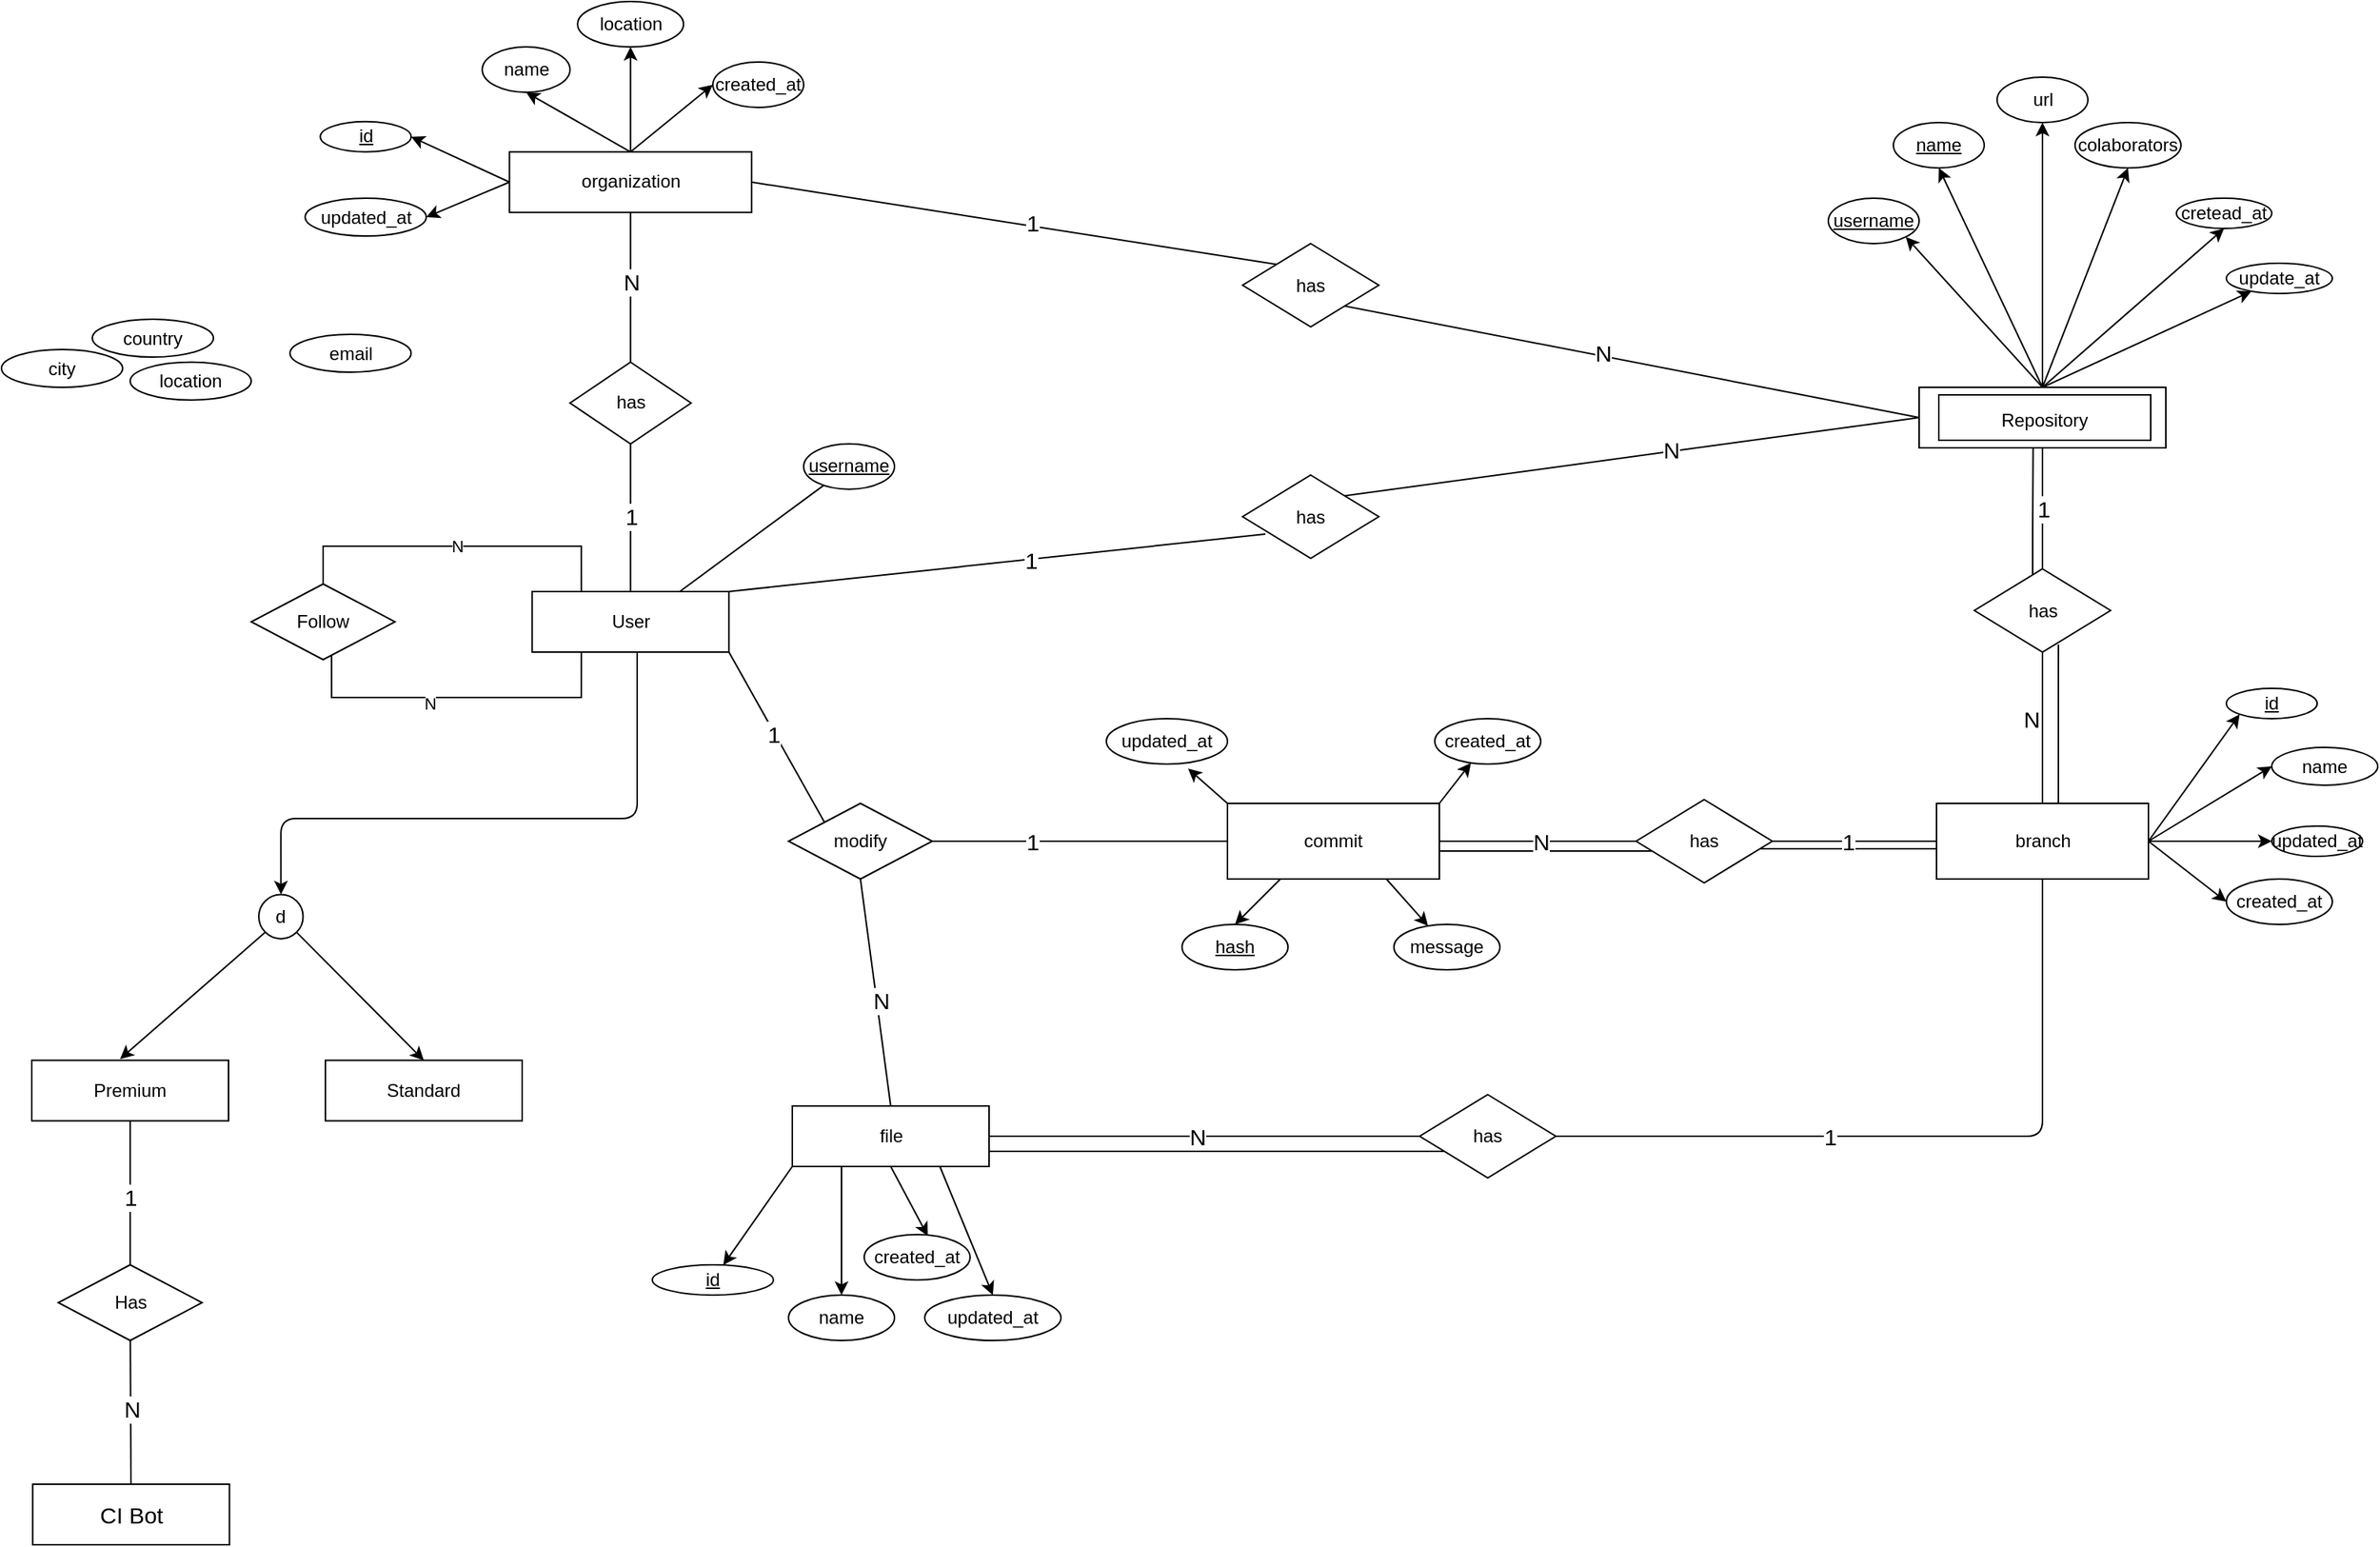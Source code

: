 <mxfile version="14.7.7" type="github">
  <diagram id="TYsEaEMNFWNOag3v1iif" name="Page-1">
    <mxGraphModel dx="2500" dy="954" grid="1" gridSize="10" guides="1" tooltips="1" connect="1" arrows="1" fold="1" page="1" pageScale="1" pageWidth="827" pageHeight="1169" math="0" shadow="0">
      <root>
        <mxCell id="0" />
        <mxCell id="1" parent="0" />
        <mxCell id="EZ2-l9n4eVcmhHuR-73A-8" style="edgeStyle=orthogonalEdgeStyle;rounded=1;orthogonalLoop=1;jettySize=auto;html=1;entryX=0.5;entryY=0;entryDx=0;entryDy=0;" parent="1" source="ldGf9XZsLyRZcBgSeUy8-1" target="EZ2-l9n4eVcmhHuR-73A-7" edge="1">
          <mxGeometry relative="1" as="geometry">
            <Array as="points">
              <mxPoint x="160" y="550" />
              <mxPoint x="-75" y="550" />
            </Array>
          </mxGeometry>
        </mxCell>
        <mxCell id="Y0P9biqU0XknDKCg1FIJ-3" style="edgeStyle=orthogonalEdgeStyle;rounded=0;orthogonalLoop=1;jettySize=auto;html=1;entryX=0.5;entryY=0;entryDx=0;entryDy=0;endArrow=none;endFill=0;exitX=0.25;exitY=0;exitDx=0;exitDy=0;" edge="1" parent="1" source="ldGf9XZsLyRZcBgSeUy8-1" target="Y0P9biqU0XknDKCg1FIJ-2">
          <mxGeometry relative="1" as="geometry">
            <mxPoint x="115.62" y="400" as="sourcePoint" />
            <mxPoint x="-31.26" y="400" as="targetPoint" />
            <Array as="points">
              <mxPoint x="123" y="370" />
              <mxPoint x="-47" y="370" />
            </Array>
          </mxGeometry>
        </mxCell>
        <mxCell id="Y0P9biqU0XknDKCg1FIJ-5" value="N" style="edgeLabel;html=1;align=center;verticalAlign=middle;resizable=0;points=[];" vertex="1" connectable="0" parent="Y0P9biqU0XknDKCg1FIJ-3">
          <mxGeometry x="-0.267" relative="1" as="geometry">
            <mxPoint x="-30" as="offset" />
          </mxGeometry>
        </mxCell>
        <mxCell id="ldGf9XZsLyRZcBgSeUy8-1" value="User" style="whiteSpace=wrap;html=1;align=center;" parent="1" vertex="1">
          <mxGeometry x="90.62" y="400" width="130" height="40" as="geometry" />
        </mxCell>
        <mxCell id="EZ2-l9n4eVcmhHuR-73A-34" style="rounded=1;orthogonalLoop=1;jettySize=auto;html=1;entryX=1;entryY=0;entryDx=0;entryDy=0;fontSize=15;startArrow=none;startFill=0;endArrow=none;endFill=0;exitX=0.167;exitY=0.709;exitDx=0;exitDy=0;exitPerimeter=0;" parent="1" source="ldGf9XZsLyRZcBgSeUy8-25" target="ldGf9XZsLyRZcBgSeUy8-1" edge="1">
          <mxGeometry relative="1" as="geometry" />
        </mxCell>
        <mxCell id="EZ2-l9n4eVcmhHuR-73A-48" value="1" style="edgeLabel;html=1;align=center;verticalAlign=middle;resizable=0;points=[];fontSize=15;" parent="EZ2-l9n4eVcmhHuR-73A-34" vertex="1" connectable="0">
          <mxGeometry x="-0.126" relative="1" as="geometry">
            <mxPoint as="offset" />
          </mxGeometry>
        </mxCell>
        <mxCell id="EZ2-l9n4eVcmhHuR-73A-46" style="edgeStyle=none;rounded=1;orthogonalLoop=1;jettySize=auto;html=1;exitX=1;exitY=0;exitDx=0;exitDy=0;entryX=0;entryY=0.5;entryDx=0;entryDy=0;fontSize=15;startArrow=none;startFill=0;endArrow=none;endFill=0;" parent="1" source="ldGf9XZsLyRZcBgSeUy8-25" target="ldGf9XZsLyRZcBgSeUy8-41" edge="1">
          <mxGeometry relative="1" as="geometry" />
        </mxCell>
        <mxCell id="EZ2-l9n4eVcmhHuR-73A-47" value="N" style="edgeLabel;html=1;align=center;verticalAlign=middle;resizable=0;points=[];fontSize=15;" parent="EZ2-l9n4eVcmhHuR-73A-46" vertex="1" connectable="0">
          <mxGeometry x="0.2" y="1" relative="1" as="geometry">
            <mxPoint x="-13" y="1" as="offset" />
          </mxGeometry>
        </mxCell>
        <mxCell id="ldGf9XZsLyRZcBgSeUy8-25" value="has" style="shape=rhombus;perimeter=rhombusPerimeter;whiteSpace=wrap;html=1;align=center;" parent="1" vertex="1">
          <mxGeometry x="560" y="323" width="90" height="55" as="geometry" />
        </mxCell>
        <mxCell id="EZ2-l9n4eVcmhHuR-73A-33" style="rounded=1;orthogonalLoop=1;jettySize=auto;html=1;entryX=1;entryY=1;entryDx=0;entryDy=0;fontSize=15;startArrow=none;startFill=0;endArrow=none;endFill=0;exitX=0;exitY=0;exitDx=0;exitDy=0;" parent="1" source="ldGf9XZsLyRZcBgSeUy8-39" target="ldGf9XZsLyRZcBgSeUy8-1" edge="1">
          <mxGeometry relative="1" as="geometry" />
        </mxCell>
        <mxCell id="EZ2-l9n4eVcmhHuR-73A-57" value="1" style="edgeLabel;html=1;align=center;verticalAlign=middle;resizable=0;points=[];fontSize=15;" parent="EZ2-l9n4eVcmhHuR-73A-33" vertex="1" connectable="0">
          <mxGeometry x="-0.208" relative="1" as="geometry">
            <mxPoint x="-9" y="-14" as="offset" />
          </mxGeometry>
        </mxCell>
        <mxCell id="Y0P9biqU0XknDKCg1FIJ-7" style="edgeStyle=orthogonalEdgeStyle;rounded=0;orthogonalLoop=1;jettySize=auto;html=1;entryX=0;entryY=0.5;entryDx=0;entryDy=0;endArrow=none;endFill=0;" edge="1" parent="1" source="ldGf9XZsLyRZcBgSeUy8-39" target="ldGf9XZsLyRZcBgSeUy8-68">
          <mxGeometry relative="1" as="geometry" />
        </mxCell>
        <mxCell id="Y0P9biqU0XknDKCg1FIJ-8" value="1" style="edgeLabel;html=1;align=center;verticalAlign=middle;resizable=0;points=[];fontSize=15;" vertex="1" connectable="0" parent="Y0P9biqU0XknDKCg1FIJ-7">
          <mxGeometry x="-0.423" y="-3" relative="1" as="geometry">
            <mxPoint x="9" y="-3" as="offset" />
          </mxGeometry>
        </mxCell>
        <mxCell id="ldGf9XZsLyRZcBgSeUy8-39" value="modify" style="shape=rhombus;perimeter=rhombusPerimeter;whiteSpace=wrap;html=1;align=center;" parent="1" vertex="1">
          <mxGeometry x="260" y="540" width="95" height="50" as="geometry" />
        </mxCell>
        <mxCell id="ldGf9XZsLyRZcBgSeUy8-51" style="edgeStyle=none;rounded=0;orthogonalLoop=1;jettySize=auto;html=1;exitX=0.5;exitY=0;exitDx=0;exitDy=0;entryX=0.5;entryY=1;entryDx=0;entryDy=0;" parent="1" source="ldGf9XZsLyRZcBgSeUy8-41" target="ldGf9XZsLyRZcBgSeUy8-47" edge="1">
          <mxGeometry relative="1" as="geometry" />
        </mxCell>
        <mxCell id="ldGf9XZsLyRZcBgSeUy8-52" style="edgeStyle=none;rounded=0;orthogonalLoop=1;jettySize=auto;html=1;entryX=0.5;entryY=1;entryDx=0;entryDy=0;exitX=0.5;exitY=0;exitDx=0;exitDy=0;" parent="1" source="ldGf9XZsLyRZcBgSeUy8-41" target="ldGf9XZsLyRZcBgSeUy8-46" edge="1">
          <mxGeometry relative="1" as="geometry">
            <mxPoint x="1070" y="196" as="targetPoint" />
          </mxGeometry>
        </mxCell>
        <mxCell id="ldGf9XZsLyRZcBgSeUy8-53" style="edgeStyle=none;rounded=0;orthogonalLoop=1;jettySize=auto;html=1;entryX=0.5;entryY=1;entryDx=0;entryDy=0;exitX=0.5;exitY=0;exitDx=0;exitDy=0;" parent="1" source="ldGf9XZsLyRZcBgSeUy8-41" target="ldGf9XZsLyRZcBgSeUy8-45" edge="1">
          <mxGeometry relative="1" as="geometry">
            <mxPoint x="1100" y="230" as="sourcePoint" />
          </mxGeometry>
        </mxCell>
        <mxCell id="ldGf9XZsLyRZcBgSeUy8-54" style="edgeStyle=none;rounded=0;orthogonalLoop=1;jettySize=auto;html=1;exitX=0.5;exitY=0;exitDx=0;exitDy=0;entryX=0.5;entryY=1;entryDx=0;entryDy=0;" parent="1" source="ldGf9XZsLyRZcBgSeUy8-41" target="ldGf9XZsLyRZcBgSeUy8-44" edge="1">
          <mxGeometry relative="1" as="geometry" />
        </mxCell>
        <mxCell id="ldGf9XZsLyRZcBgSeUy8-55" style="edgeStyle=none;rounded=0;orthogonalLoop=1;jettySize=auto;html=1;exitX=0.5;exitY=0;exitDx=0;exitDy=0;" parent="1" source="ldGf9XZsLyRZcBgSeUy8-41" target="ldGf9XZsLyRZcBgSeUy8-43" edge="1">
          <mxGeometry relative="1" as="geometry" />
        </mxCell>
        <mxCell id="ldGf9XZsLyRZcBgSeUy8-43" value="update_at" style="ellipse;whiteSpace=wrap;html=1;align=center;" parent="1" vertex="1">
          <mxGeometry x="1210" y="183" width="70" height="20" as="geometry" />
        </mxCell>
        <mxCell id="ldGf9XZsLyRZcBgSeUy8-44" value="cretead_at" style="ellipse;whiteSpace=wrap;html=1;align=center;" parent="1" vertex="1">
          <mxGeometry x="1177" y="140" width="63" height="20" as="geometry" />
        </mxCell>
        <mxCell id="ldGf9XZsLyRZcBgSeUy8-45" value="colaborators" style="ellipse;whiteSpace=wrap;html=1;align=center;" parent="1" vertex="1">
          <mxGeometry x="1110" y="90" width="70" height="30" as="geometry" />
        </mxCell>
        <mxCell id="ldGf9XZsLyRZcBgSeUy8-46" value="url" style="ellipse;whiteSpace=wrap;html=1;align=center;" parent="1" vertex="1">
          <mxGeometry x="1058.5" y="60" width="60" height="30" as="geometry" />
        </mxCell>
        <mxCell id="ldGf9XZsLyRZcBgSeUy8-47" value="&lt;u&gt;name&lt;/u&gt;" style="ellipse;whiteSpace=wrap;html=1;align=center;" parent="1" vertex="1">
          <mxGeometry x="990" y="90" width="60" height="30" as="geometry" />
        </mxCell>
        <mxCell id="ldGf9XZsLyRZcBgSeUy8-62" style="edgeStyle=none;rounded=0;orthogonalLoop=1;jettySize=auto;html=1;exitX=0;exitY=1;exitDx=0;exitDy=0;" parent="1" source="ldGf9XZsLyRZcBgSeUy8-56" target="ldGf9XZsLyRZcBgSeUy8-61" edge="1">
          <mxGeometry relative="1" as="geometry" />
        </mxCell>
        <mxCell id="ldGf9XZsLyRZcBgSeUy8-63" style="edgeStyle=none;rounded=0;orthogonalLoop=1;jettySize=auto;html=1;exitX=0.25;exitY=1;exitDx=0;exitDy=0;entryX=0.5;entryY=0;entryDx=0;entryDy=0;" parent="1" source="ldGf9XZsLyRZcBgSeUy8-56" target="ldGf9XZsLyRZcBgSeUy8-59" edge="1">
          <mxGeometry relative="1" as="geometry" />
        </mxCell>
        <mxCell id="ldGf9XZsLyRZcBgSeUy8-64" style="edgeStyle=none;rounded=0;orthogonalLoop=1;jettySize=auto;html=1;exitX=0.5;exitY=1;exitDx=0;exitDy=0;entryX=0.6;entryY=0.033;entryDx=0;entryDy=0;entryPerimeter=0;" parent="1" source="ldGf9XZsLyRZcBgSeUy8-56" target="ldGf9XZsLyRZcBgSeUy8-58" edge="1">
          <mxGeometry relative="1" as="geometry" />
        </mxCell>
        <mxCell id="ldGf9XZsLyRZcBgSeUy8-65" style="edgeStyle=none;rounded=0;orthogonalLoop=1;jettySize=auto;html=1;exitX=0.75;exitY=1;exitDx=0;exitDy=0;entryX=0.5;entryY=0;entryDx=0;entryDy=0;" parent="1" source="ldGf9XZsLyRZcBgSeUy8-56" target="ldGf9XZsLyRZcBgSeUy8-57" edge="1">
          <mxGeometry relative="1" as="geometry" />
        </mxCell>
        <mxCell id="EZ2-l9n4eVcmhHuR-73A-3" style="edgeStyle=orthogonalEdgeStyle;rounded=1;orthogonalLoop=1;jettySize=auto;html=1;exitX=1;exitY=0.5;exitDx=0;exitDy=0;entryX=0;entryY=0.5;entryDx=0;entryDy=0;endArrow=none;endFill=0;" parent="1" source="ldGf9XZsLyRZcBgSeUy8-56" target="EZ2-l9n4eVcmhHuR-73A-1" edge="1">
          <mxGeometry relative="1" as="geometry" />
        </mxCell>
        <mxCell id="EZ2-l9n4eVcmhHuR-73A-60" value="N" style="edgeLabel;html=1;align=center;verticalAlign=middle;resizable=0;points=[];fontSize=15;" parent="EZ2-l9n4eVcmhHuR-73A-3" vertex="1" connectable="0">
          <mxGeometry x="-0.083" relative="1" as="geometry">
            <mxPoint x="7" as="offset" />
          </mxGeometry>
        </mxCell>
        <mxCell id="Y0P9biqU0XknDKCg1FIJ-17" style="edgeStyle=orthogonalEdgeStyle;rounded=0;orthogonalLoop=1;jettySize=auto;html=1;entryX=0;entryY=0.5;entryDx=0;entryDy=0;fontSize=15;endArrow=none;endFill=0;" edge="1" parent="1" source="ldGf9XZsLyRZcBgSeUy8-56" target="EZ2-l9n4eVcmhHuR-73A-1">
          <mxGeometry relative="1" as="geometry">
            <Array as="points">
              <mxPoint x="700" y="770" />
              <mxPoint x="700" y="760" />
            </Array>
          </mxGeometry>
        </mxCell>
        <mxCell id="ldGf9XZsLyRZcBgSeUy8-56" value="file " style="whiteSpace=wrap;html=1;align=center;" parent="1" vertex="1">
          <mxGeometry x="262.5" y="740" width="130" height="40" as="geometry" />
        </mxCell>
        <mxCell id="ldGf9XZsLyRZcBgSeUy8-57" value="updated_at" style="ellipse;whiteSpace=wrap;html=1;align=center;" parent="1" vertex="1">
          <mxGeometry x="350" y="865" width="90" height="30" as="geometry" />
        </mxCell>
        <mxCell id="ldGf9XZsLyRZcBgSeUy8-58" value="created_at" style="ellipse;whiteSpace=wrap;html=1;align=center;" parent="1" vertex="1">
          <mxGeometry x="310" y="825" width="70" height="30" as="geometry" />
        </mxCell>
        <mxCell id="ldGf9XZsLyRZcBgSeUy8-59" value="name" style="ellipse;whiteSpace=wrap;html=1;align=center;" parent="1" vertex="1">
          <mxGeometry x="260" y="865" width="70" height="30" as="geometry" />
        </mxCell>
        <mxCell id="ldGf9XZsLyRZcBgSeUy8-61" value="id" style="ellipse;whiteSpace=wrap;html=1;align=center;fontStyle=4;" parent="1" vertex="1">
          <mxGeometry x="170" y="845" width="80" height="20" as="geometry" />
        </mxCell>
        <mxCell id="ldGf9XZsLyRZcBgSeUy8-67" value="" style="endArrow=none;html=1;rounded=0;entryX=0.5;entryY=0;entryDx=0;entryDy=0;exitX=0.5;exitY=1;exitDx=0;exitDy=0;" parent="1" source="ldGf9XZsLyRZcBgSeUy8-39" target="ldGf9XZsLyRZcBgSeUy8-56" edge="1">
          <mxGeometry relative="1" as="geometry">
            <mxPoint x="334.5" y="585" as="sourcePoint" />
            <mxPoint x="334.5" y="725" as="targetPoint" />
          </mxGeometry>
        </mxCell>
        <mxCell id="EZ2-l9n4eVcmhHuR-73A-56" value="N" style="edgeLabel;html=1;align=center;verticalAlign=middle;resizable=0;points=[];fontSize=15;" parent="ldGf9XZsLyRZcBgSeUy8-67" vertex="1" connectable="0">
          <mxGeometry x="0.32" y="1" relative="1" as="geometry">
            <mxPoint x="-1" y="-19" as="offset" />
          </mxGeometry>
        </mxCell>
        <mxCell id="ldGf9XZsLyRZcBgSeUy8-74" style="edgeStyle=none;rounded=0;orthogonalLoop=1;jettySize=auto;html=1;exitX=0.25;exitY=1;exitDx=0;exitDy=0;entryX=0.5;entryY=0;entryDx=0;entryDy=0;" parent="1" source="ldGf9XZsLyRZcBgSeUy8-68" target="ldGf9XZsLyRZcBgSeUy8-69" edge="1">
          <mxGeometry relative="1" as="geometry" />
        </mxCell>
        <mxCell id="ldGf9XZsLyRZcBgSeUy8-75" style="edgeStyle=none;rounded=0;orthogonalLoop=1;jettySize=auto;html=1;exitX=0.75;exitY=1;exitDx=0;exitDy=0;" parent="1" source="ldGf9XZsLyRZcBgSeUy8-68" target="ldGf9XZsLyRZcBgSeUy8-73" edge="1">
          <mxGeometry relative="1" as="geometry" />
        </mxCell>
        <mxCell id="ldGf9XZsLyRZcBgSeUy8-76" style="edgeStyle=none;rounded=0;orthogonalLoop=1;jettySize=auto;html=1;exitX=1;exitY=0;exitDx=0;exitDy=0;" parent="1" source="ldGf9XZsLyRZcBgSeUy8-68" target="ldGf9XZsLyRZcBgSeUy8-72" edge="1">
          <mxGeometry relative="1" as="geometry" />
        </mxCell>
        <mxCell id="ldGf9XZsLyRZcBgSeUy8-77" style="edgeStyle=none;rounded=0;orthogonalLoop=1;jettySize=auto;html=1;exitX=0;exitY=0;exitDx=0;exitDy=0;entryX=0.675;entryY=1.1;entryDx=0;entryDy=0;entryPerimeter=0;" parent="1" source="ldGf9XZsLyRZcBgSeUy8-68" target="ldGf9XZsLyRZcBgSeUy8-71" edge="1">
          <mxGeometry relative="1" as="geometry" />
        </mxCell>
        <mxCell id="ldGf9XZsLyRZcBgSeUy8-68" value="commit" style="whiteSpace=wrap;html=1;align=center;" parent="1" vertex="1">
          <mxGeometry x="550" y="540" width="140" height="50" as="geometry" />
        </mxCell>
        <mxCell id="ldGf9XZsLyRZcBgSeUy8-69" value="hash" style="ellipse;whiteSpace=wrap;html=1;align=center;fontStyle=4;" parent="1" vertex="1">
          <mxGeometry x="520" y="620" width="70" height="30" as="geometry" />
        </mxCell>
        <mxCell id="ldGf9XZsLyRZcBgSeUy8-71" value="updated_at" style="ellipse;whiteSpace=wrap;html=1;align=center;" parent="1" vertex="1">
          <mxGeometry x="470" y="484" width="80" height="30" as="geometry" />
        </mxCell>
        <mxCell id="ldGf9XZsLyRZcBgSeUy8-72" value="created_at" style="ellipse;whiteSpace=wrap;html=1;align=center;" parent="1" vertex="1">
          <mxGeometry x="687" y="484" width="70" height="30" as="geometry" />
        </mxCell>
        <mxCell id="ldGf9XZsLyRZcBgSeUy8-73" value="message" style="ellipse;whiteSpace=wrap;html=1;align=center;" parent="1" vertex="1">
          <mxGeometry x="660" y="620" width="70" height="30" as="geometry" />
        </mxCell>
        <mxCell id="ldGf9XZsLyRZcBgSeUy8-80" style="edgeStyle=none;rounded=0;orthogonalLoop=1;jettySize=auto;html=1;entryX=0.5;entryY=0;entryDx=0;entryDy=0;" parent="1" source="ldGf9XZsLyRZcBgSeUy8-68" target="ldGf9XZsLyRZcBgSeUy8-68" edge="1">
          <mxGeometry relative="1" as="geometry" />
        </mxCell>
        <mxCell id="Y0P9biqU0XknDKCg1FIJ-15" style="edgeStyle=orthogonalEdgeStyle;rounded=0;orthogonalLoop=1;jettySize=auto;html=1;entryX=1.004;entryY=0.63;entryDx=0;entryDy=0;entryPerimeter=0;fontSize=15;endArrow=none;endFill=0;" edge="1" parent="1" source="ldGf9XZsLyRZcBgSeUy8-81" target="ldGf9XZsLyRZcBgSeUy8-68">
          <mxGeometry relative="1" as="geometry">
            <Array as="points">
              <mxPoint x="755" y="572" />
            </Array>
          </mxGeometry>
        </mxCell>
        <mxCell id="Y0P9biqU0XknDKCg1FIJ-16" style="edgeStyle=orthogonalEdgeStyle;rounded=0;orthogonalLoop=1;jettySize=auto;html=1;entryX=0;entryY=0.5;entryDx=0;entryDy=0;fontSize=15;endArrow=none;endFill=0;" edge="1" parent="1" source="ldGf9XZsLyRZcBgSeUy8-81" target="ldGf9XZsLyRZcBgSeUy8-94">
          <mxGeometry relative="1" as="geometry">
            <Array as="points">
              <mxPoint x="1019" y="570" />
            </Array>
          </mxGeometry>
        </mxCell>
        <mxCell id="ldGf9XZsLyRZcBgSeUy8-81" value="has" style="shape=rhombus;perimeter=rhombusPerimeter;whiteSpace=wrap;html=1;align=center;" parent="1" vertex="1">
          <mxGeometry x="820" y="537.5" width="90" height="55" as="geometry" />
        </mxCell>
        <mxCell id="ldGf9XZsLyRZcBgSeUy8-86" style="edgeStyle=none;rounded=0;orthogonalLoop=1;jettySize=auto;html=1;exitX=0;exitY=0.5;exitDx=0;exitDy=0;entryX=1;entryY=0.5;entryDx=0;entryDy=0;" parent="1" source="ldGf9XZsLyRZcBgSeUy8-82" target="ldGf9XZsLyRZcBgSeUy8-83" edge="1">
          <mxGeometry relative="1" as="geometry" />
        </mxCell>
        <mxCell id="ldGf9XZsLyRZcBgSeUy8-87" style="edgeStyle=none;rounded=0;orthogonalLoop=1;jettySize=auto;html=1;exitX=0.5;exitY=0;exitDx=0;exitDy=0;entryX=0.5;entryY=1;entryDx=0;entryDy=0;" parent="1" source="ldGf9XZsLyRZcBgSeUy8-82" target="ldGf9XZsLyRZcBgSeUy8-84" edge="1">
          <mxGeometry relative="1" as="geometry" />
        </mxCell>
        <mxCell id="ldGf9XZsLyRZcBgSeUy8-88" style="edgeStyle=none;rounded=0;orthogonalLoop=1;jettySize=auto;html=1;exitX=0.5;exitY=0;exitDx=0;exitDy=0;" parent="1" source="ldGf9XZsLyRZcBgSeUy8-82" target="ldGf9XZsLyRZcBgSeUy8-85" edge="1">
          <mxGeometry relative="1" as="geometry" />
        </mxCell>
        <mxCell id="ldGf9XZsLyRZcBgSeUy8-90" style="edgeStyle=none;rounded=0;orthogonalLoop=1;jettySize=auto;html=1;exitX=0.5;exitY=0;exitDx=0;exitDy=0;entryX=0;entryY=0.5;entryDx=0;entryDy=0;" parent="1" source="ldGf9XZsLyRZcBgSeUy8-82" target="ldGf9XZsLyRZcBgSeUy8-89" edge="1">
          <mxGeometry relative="1" as="geometry">
            <mxPoint x="310.62" y="89.38" as="targetPoint" />
          </mxGeometry>
        </mxCell>
        <mxCell id="ldGf9XZsLyRZcBgSeUy8-92" style="edgeStyle=none;rounded=0;orthogonalLoop=1;jettySize=auto;html=1;exitX=0;exitY=0.5;exitDx=0;exitDy=0;entryX=1;entryY=0.5;entryDx=0;entryDy=0;" parent="1" source="ldGf9XZsLyRZcBgSeUy8-82" target="ldGf9XZsLyRZcBgSeUy8-91" edge="1">
          <mxGeometry relative="1" as="geometry">
            <mxPoint x="40.62" y="121.88" as="targetPoint" />
          </mxGeometry>
        </mxCell>
        <mxCell id="ldGf9XZsLyRZcBgSeUy8-82" value="organization" style="whiteSpace=wrap;html=1;align=center;" parent="1" vertex="1">
          <mxGeometry x="75.62" y="109.38" width="160" height="40" as="geometry" />
        </mxCell>
        <mxCell id="ldGf9XZsLyRZcBgSeUy8-83" value="id" style="ellipse;whiteSpace=wrap;html=1;align=center;fontStyle=4;" parent="1" vertex="1">
          <mxGeometry x="-49.38" y="89.38" width="60" height="20" as="geometry" />
        </mxCell>
        <mxCell id="ldGf9XZsLyRZcBgSeUy8-84" value="name" style="ellipse;whiteSpace=wrap;html=1;align=center;" parent="1" vertex="1">
          <mxGeometry x="57.62" y="40.0" width="58" height="30" as="geometry" />
        </mxCell>
        <mxCell id="ldGf9XZsLyRZcBgSeUy8-85" value="location" style="ellipse;whiteSpace=wrap;html=1;align=center;" parent="1" vertex="1">
          <mxGeometry x="120.62" y="10.0" width="70" height="30" as="geometry" />
        </mxCell>
        <mxCell id="ldGf9XZsLyRZcBgSeUy8-89" value="created_at" style="ellipse;whiteSpace=wrap;html=1;align=center;" parent="1" vertex="1">
          <mxGeometry x="210" y="50.0" width="60" height="30" as="geometry" />
        </mxCell>
        <mxCell id="ldGf9XZsLyRZcBgSeUy8-91" value="updated_at" style="ellipse;whiteSpace=wrap;html=1;align=center;" parent="1" vertex="1">
          <mxGeometry x="-59.38" y="140" width="80" height="25" as="geometry" />
        </mxCell>
        <mxCell id="ldGf9XZsLyRZcBgSeUy8-97" style="edgeStyle=none;rounded=0;orthogonalLoop=1;jettySize=auto;html=1;exitX=1;exitY=0.5;exitDx=0;exitDy=0;entryX=0;entryY=1;entryDx=0;entryDy=0;" parent="1" source="ldGf9XZsLyRZcBgSeUy8-94" target="ldGf9XZsLyRZcBgSeUy8-95" edge="1">
          <mxGeometry relative="1" as="geometry" />
        </mxCell>
        <mxCell id="ldGf9XZsLyRZcBgSeUy8-98" style="edgeStyle=none;rounded=0;orthogonalLoop=1;jettySize=auto;html=1;exitX=1;exitY=0.5;exitDx=0;exitDy=0;entryX=0;entryY=0.5;entryDx=0;entryDy=0;" parent="1" source="ldGf9XZsLyRZcBgSeUy8-94" target="ldGf9XZsLyRZcBgSeUy8-96" edge="1">
          <mxGeometry relative="1" as="geometry" />
        </mxCell>
        <mxCell id="ldGf9XZsLyRZcBgSeUy8-100" style="edgeStyle=none;rounded=0;orthogonalLoop=1;jettySize=auto;html=1;exitX=1;exitY=0.5;exitDx=0;exitDy=0;entryX=0;entryY=0.5;entryDx=0;entryDy=0;" parent="1" source="ldGf9XZsLyRZcBgSeUy8-94" target="ldGf9XZsLyRZcBgSeUy8-99" edge="1">
          <mxGeometry relative="1" as="geometry" />
        </mxCell>
        <mxCell id="ldGf9XZsLyRZcBgSeUy8-102" style="edgeStyle=none;rounded=0;orthogonalLoop=1;jettySize=auto;html=1;exitX=1;exitY=0.5;exitDx=0;exitDy=0;entryX=0;entryY=0.5;entryDx=0;entryDy=0;" parent="1" source="ldGf9XZsLyRZcBgSeUy8-94" target="ldGf9XZsLyRZcBgSeUy8-101" edge="1">
          <mxGeometry relative="1" as="geometry" />
        </mxCell>
        <mxCell id="EZ2-l9n4eVcmhHuR-73A-2" style="edgeStyle=orthogonalEdgeStyle;orthogonalLoop=1;jettySize=auto;html=1;exitX=0.5;exitY=1;exitDx=0;exitDy=0;entryX=1;entryY=0.5;entryDx=0;entryDy=0;rounded=1;endArrow=none;endFill=0;" parent="1" source="ldGf9XZsLyRZcBgSeUy8-94" target="EZ2-l9n4eVcmhHuR-73A-1" edge="1">
          <mxGeometry relative="1" as="geometry" />
        </mxCell>
        <mxCell id="EZ2-l9n4eVcmhHuR-73A-61" value="1" style="edgeLabel;html=1;align=center;verticalAlign=middle;resizable=0;points=[];fontSize=15;" parent="EZ2-l9n4eVcmhHuR-73A-2" vertex="1" connectable="0">
          <mxGeometry x="0.552" y="-2" relative="1" as="geometry">
            <mxPoint x="71" y="2" as="offset" />
          </mxGeometry>
        </mxCell>
        <mxCell id="EZ2-l9n4eVcmhHuR-73A-16" value="" style="edgeStyle=none;rounded=1;orthogonalLoop=1;jettySize=auto;html=1;endArrow=none;endFill=0;startArrow=none;startFill=0;" parent="1" source="ldGf9XZsLyRZcBgSeUy8-94" target="Y7WxunnAGhrs0RHYik_--15" edge="1">
          <mxGeometry relative="1" as="geometry" />
        </mxCell>
        <mxCell id="EZ2-l9n4eVcmhHuR-73A-17" value="N" style="edgeLabel;html=1;align=center;verticalAlign=middle;resizable=0;points=[];fontSize=15;" parent="EZ2-l9n4eVcmhHuR-73A-16" vertex="1" connectable="0">
          <mxGeometry x="0.441" y="-1" relative="1" as="geometry">
            <mxPoint x="-9" y="16" as="offset" />
          </mxGeometry>
        </mxCell>
        <mxCell id="Y0P9biqU0XknDKCg1FIJ-11" style="edgeStyle=orthogonalEdgeStyle;rounded=0;orthogonalLoop=1;jettySize=auto;html=1;entryX=0.617;entryY=0.909;entryDx=0;entryDy=0;entryPerimeter=0;fontSize=15;endArrow=none;endFill=0;" edge="1" parent="1" source="ldGf9XZsLyRZcBgSeUy8-94" target="Y7WxunnAGhrs0RHYik_--15">
          <mxGeometry relative="1" as="geometry">
            <Array as="points">
              <mxPoint x="1099" y="470" />
              <mxPoint x="1099" y="470" />
            </Array>
          </mxGeometry>
        </mxCell>
        <mxCell id="ldGf9XZsLyRZcBgSeUy8-94" value="branch" style="whiteSpace=wrap;html=1;align=center;" parent="1" vertex="1">
          <mxGeometry x="1018.5" y="540" width="140" height="50" as="geometry" />
        </mxCell>
        <mxCell id="ldGf9XZsLyRZcBgSeUy8-95" value="id" style="ellipse;whiteSpace=wrap;html=1;align=center;fontStyle=4;" parent="1" vertex="1">
          <mxGeometry x="1210" y="464" width="60" height="20" as="geometry" />
        </mxCell>
        <mxCell id="ldGf9XZsLyRZcBgSeUy8-96" value="name" style="ellipse;whiteSpace=wrap;html=1;align=center;" parent="1" vertex="1">
          <mxGeometry x="1240" y="503" width="70" height="25" as="geometry" />
        </mxCell>
        <mxCell id="ldGf9XZsLyRZcBgSeUy8-99" value="updated_at" style="ellipse;whiteSpace=wrap;html=1;align=center;" parent="1" vertex="1">
          <mxGeometry x="1240" y="555" width="60" height="20" as="geometry" />
        </mxCell>
        <mxCell id="ldGf9XZsLyRZcBgSeUy8-101" value="created_at" style="ellipse;whiteSpace=wrap;html=1;align=center;" parent="1" vertex="1">
          <mxGeometry x="1210" y="590" width="70" height="30" as="geometry" />
        </mxCell>
        <mxCell id="ldGf9XZsLyRZcBgSeUy8-106" value="" style="endArrow=none;html=1;rounded=0;exitX=1;exitY=0.5;exitDx=0;exitDy=0;" parent="1" source="ldGf9XZsLyRZcBgSeUy8-68" target="ldGf9XZsLyRZcBgSeUy8-81" edge="1">
          <mxGeometry relative="1" as="geometry">
            <mxPoint x="700" y="555" as="sourcePoint" />
            <mxPoint x="631.5" y="732.5" as="targetPoint" />
          </mxGeometry>
        </mxCell>
        <mxCell id="EZ2-l9n4eVcmhHuR-73A-58" value="N" style="edgeLabel;html=1;align=center;verticalAlign=middle;resizable=0;points=[];fontSize=15;" parent="ldGf9XZsLyRZcBgSeUy8-106" vertex="1" connectable="0">
          <mxGeometry x="0.469" y="-2" relative="1" as="geometry">
            <mxPoint x="-29" y="-2" as="offset" />
          </mxGeometry>
        </mxCell>
        <mxCell id="ldGf9XZsLyRZcBgSeUy8-107" value="" style="edgeStyle=entityRelationEdgeStyle;fontSize=12;html=1;endArrow=none;endFill=0;entryX=0;entryY=0.5;entryDx=0;entryDy=0;exitX=1;exitY=0.5;exitDx=0;exitDy=0;" parent="1" source="ldGf9XZsLyRZcBgSeUy8-81" target="ldGf9XZsLyRZcBgSeUy8-94" edge="1">
          <mxGeometry width="100" height="100" relative="1" as="geometry">
            <mxPoint x="780" y="685" as="sourcePoint" />
            <mxPoint x="880" y="585" as="targetPoint" />
          </mxGeometry>
        </mxCell>
        <mxCell id="EZ2-l9n4eVcmhHuR-73A-59" value="1" style="edgeLabel;html=1;align=center;verticalAlign=middle;resizable=0;points=[];fontSize=15;" parent="ldGf9XZsLyRZcBgSeUy8-107" vertex="1" connectable="0">
          <mxGeometry x="-0.453" relative="1" as="geometry">
            <mxPoint x="20" as="offset" />
          </mxGeometry>
        </mxCell>
        <mxCell id="EZ2-l9n4eVcmhHuR-73A-42" style="edgeStyle=none;rounded=1;orthogonalLoop=1;jettySize=auto;html=1;entryX=0.5;entryY=1;entryDx=0;entryDy=0;fontSize=15;startArrow=none;startFill=0;endArrow=none;endFill=0;" parent="1" source="Y7WxunnAGhrs0RHYik_--12" target="ldGf9XZsLyRZcBgSeUy8-82" edge="1">
          <mxGeometry relative="1" as="geometry" />
        </mxCell>
        <mxCell id="EZ2-l9n4eVcmhHuR-73A-43" value="N" style="edgeLabel;html=1;align=center;verticalAlign=middle;resizable=0;points=[];fontSize=15;" parent="EZ2-l9n4eVcmhHuR-73A-42" vertex="1" connectable="0">
          <mxGeometry x="0.18" y="-1" relative="1" as="geometry">
            <mxPoint x="-1" y="5" as="offset" />
          </mxGeometry>
        </mxCell>
        <mxCell id="EZ2-l9n4eVcmhHuR-73A-44" style="edgeStyle=none;rounded=1;orthogonalLoop=1;jettySize=auto;html=1;entryX=0.5;entryY=0;entryDx=0;entryDy=0;fontSize=15;startArrow=none;startFill=0;endArrow=none;endFill=0;" parent="1" source="Y7WxunnAGhrs0RHYik_--12" target="ldGf9XZsLyRZcBgSeUy8-1" edge="1">
          <mxGeometry relative="1" as="geometry" />
        </mxCell>
        <mxCell id="EZ2-l9n4eVcmhHuR-73A-45" value="1" style="edgeLabel;html=1;align=center;verticalAlign=middle;resizable=0;points=[];fontSize=15;" parent="EZ2-l9n4eVcmhHuR-73A-44" vertex="1" connectable="0">
          <mxGeometry x="-0.35" y="-1" relative="1" as="geometry">
            <mxPoint x="1" y="16" as="offset" />
          </mxGeometry>
        </mxCell>
        <mxCell id="Y7WxunnAGhrs0RHYik_--12" value="has" style="rhombus;whiteSpace=wrap;html=1;" parent="1" vertex="1">
          <mxGeometry x="115.62" y="248.38" width="80" height="54" as="geometry" />
        </mxCell>
        <mxCell id="EZ2-l9n4eVcmhHuR-73A-14" style="edgeStyle=none;rounded=1;orthogonalLoop=1;jettySize=auto;html=1;exitX=0.5;exitY=0;exitDx=0;exitDy=0;entryX=0.5;entryY=1;entryDx=0;entryDy=0;endArrow=none;endFill=0;" parent="1" source="Y7WxunnAGhrs0RHYik_--15" target="ldGf9XZsLyRZcBgSeUy8-41" edge="1">
          <mxGeometry relative="1" as="geometry" />
        </mxCell>
        <mxCell id="EZ2-l9n4eVcmhHuR-73A-18" value="1" style="edgeLabel;html=1;align=center;verticalAlign=middle;resizable=0;points=[];fontSize=15;" parent="EZ2-l9n4eVcmhHuR-73A-14" vertex="1" connectable="0">
          <mxGeometry x="0.472" relative="1" as="geometry">
            <mxPoint y="19" as="offset" />
          </mxGeometry>
        </mxCell>
        <mxCell id="Y0P9biqU0XknDKCg1FIJ-13" style="edgeStyle=orthogonalEdgeStyle;rounded=0;orthogonalLoop=1;jettySize=auto;html=1;entryX=0.462;entryY=1.003;entryDx=0;entryDy=0;entryPerimeter=0;fontSize=15;endArrow=none;endFill=0;" edge="1" parent="1" source="Y7WxunnAGhrs0RHYik_--15" target="ldGf9XZsLyRZcBgSeUy8-41">
          <mxGeometry relative="1" as="geometry">
            <Array as="points">
              <mxPoint x="1082" y="360" />
              <mxPoint x="1082" y="360" />
            </Array>
          </mxGeometry>
        </mxCell>
        <mxCell id="Y7WxunnAGhrs0RHYik_--15" value="has" style="shape=rhombus;perimeter=rhombusPerimeter;whiteSpace=wrap;html=1;align=center;" parent="1" vertex="1">
          <mxGeometry x="1043.5" y="385" width="90" height="55" as="geometry" />
        </mxCell>
        <mxCell id="EZ2-l9n4eVcmhHuR-73A-1" value="has" style="shape=rhombus;perimeter=rhombusPerimeter;whiteSpace=wrap;html=1;align=center;" parent="1" vertex="1">
          <mxGeometry x="677" y="732.5" width="90" height="55" as="geometry" />
        </mxCell>
        <mxCell id="EZ2-l9n4eVcmhHuR-73A-11" style="rounded=1;orthogonalLoop=1;jettySize=auto;html=1;entryX=0.449;entryY=-0.021;entryDx=0;entryDy=0;entryPerimeter=0;exitX=0;exitY=1;exitDx=0;exitDy=0;" parent="1" source="EZ2-l9n4eVcmhHuR-73A-7" target="EZ2-l9n4eVcmhHuR-73A-9" edge="1">
          <mxGeometry relative="1" as="geometry" />
        </mxCell>
        <mxCell id="EZ2-l9n4eVcmhHuR-73A-12" style="edgeStyle=none;rounded=1;orthogonalLoop=1;jettySize=auto;html=1;entryX=0.5;entryY=0;entryDx=0;entryDy=0;" parent="1" source="EZ2-l9n4eVcmhHuR-73A-7" target="EZ2-l9n4eVcmhHuR-73A-10" edge="1">
          <mxGeometry relative="1" as="geometry" />
        </mxCell>
        <mxCell id="EZ2-l9n4eVcmhHuR-73A-7" value="d" style="ellipse;whiteSpace=wrap;html=1;aspect=fixed;" parent="1" vertex="1">
          <mxGeometry x="-90" y="600.19" width="29.25" height="29.25" as="geometry" />
        </mxCell>
        <mxCell id="EZ2-l9n4eVcmhHuR-73A-38" style="edgeStyle=none;rounded=1;orthogonalLoop=1;jettySize=auto;html=1;entryX=0.5;entryY=0;entryDx=0;entryDy=0;fontSize=15;startArrow=none;startFill=0;endArrow=none;endFill=0;" parent="1" source="EZ2-l9n4eVcmhHuR-73A-9" target="EZ2-l9n4eVcmhHuR-73A-37" edge="1">
          <mxGeometry relative="1" as="geometry" />
        </mxCell>
        <mxCell id="EZ2-l9n4eVcmhHuR-73A-63" value="1" style="edgeLabel;html=1;align=center;verticalAlign=middle;resizable=0;points=[];fontSize=15;" parent="EZ2-l9n4eVcmhHuR-73A-38" vertex="1" connectable="0">
          <mxGeometry x="-0.366" y="-1" relative="1" as="geometry">
            <mxPoint x="1" y="20" as="offset" />
          </mxGeometry>
        </mxCell>
        <mxCell id="EZ2-l9n4eVcmhHuR-73A-9" value="Premium" style="whiteSpace=wrap;html=1;align=center;" parent="1" vertex="1">
          <mxGeometry x="-240" y="709.81" width="130" height="40" as="geometry" />
        </mxCell>
        <mxCell id="EZ2-l9n4eVcmhHuR-73A-10" value="Standard" style="whiteSpace=wrap;html=1;align=center;" parent="1" vertex="1">
          <mxGeometry x="-46" y="709.81" width="130" height="40" as="geometry" />
        </mxCell>
        <mxCell id="EZ2-l9n4eVcmhHuR-73A-24" value="" style="group" parent="1" vertex="1" connectable="0">
          <mxGeometry x="1007" y="265" width="163" height="40" as="geometry" />
        </mxCell>
        <mxCell id="ldGf9XZsLyRZcBgSeUy8-41" value="repository" style="whiteSpace=wrap;html=1;align=center;" parent="EZ2-l9n4eVcmhHuR-73A-24" vertex="1">
          <mxGeometry width="163" height="40" as="geometry" />
        </mxCell>
        <mxCell id="EZ2-l9n4eVcmhHuR-73A-23" value="&lt;font style=&quot;font-size: 12px&quot;&gt;Repository&lt;/font&gt;" style="rounded=0;whiteSpace=wrap;html=1;fontSize=15;gradientColor=none;" parent="EZ2-l9n4eVcmhHuR-73A-24" vertex="1">
          <mxGeometry x="13" y="5" width="140" height="30" as="geometry" />
        </mxCell>
        <mxCell id="EZ2-l9n4eVcmhHuR-73A-25" value="&lt;u&gt;username&lt;/u&gt;" style="ellipse;whiteSpace=wrap;html=1;align=center;" parent="1" vertex="1">
          <mxGeometry x="947" y="140" width="60" height="30" as="geometry" />
        </mxCell>
        <mxCell id="EZ2-l9n4eVcmhHuR-73A-27" style="edgeStyle=none;rounded=0;orthogonalLoop=1;jettySize=auto;html=1;exitX=0.5;exitY=0;exitDx=0;exitDy=0;entryX=1;entryY=1;entryDx=0;entryDy=0;" parent="1" source="ldGf9XZsLyRZcBgSeUy8-41" target="EZ2-l9n4eVcmhHuR-73A-25" edge="1">
          <mxGeometry relative="1" as="geometry">
            <mxPoint x="1017.75" y="308" as="sourcePoint" />
            <mxPoint x="983.5" y="203" as="targetPoint" />
          </mxGeometry>
        </mxCell>
        <mxCell id="EZ2-l9n4eVcmhHuR-73A-36" value="CI Bot" style="rounded=0;whiteSpace=wrap;html=1;fontSize=15;gradientColor=none;" parent="1" vertex="1">
          <mxGeometry x="-239.38" y="990" width="130" height="40" as="geometry" />
        </mxCell>
        <mxCell id="EZ2-l9n4eVcmhHuR-73A-39" value="" style="edgeStyle=none;rounded=1;orthogonalLoop=1;jettySize=auto;html=1;fontSize=15;startArrow=none;startFill=0;endArrow=none;endFill=0;" parent="1" source="EZ2-l9n4eVcmhHuR-73A-37" target="EZ2-l9n4eVcmhHuR-73A-36" edge="1">
          <mxGeometry relative="1" as="geometry" />
        </mxCell>
        <mxCell id="EZ2-l9n4eVcmhHuR-73A-62" value="N" style="edgeLabel;html=1;align=center;verticalAlign=middle;resizable=0;points=[];fontSize=15;" parent="EZ2-l9n4eVcmhHuR-73A-39" vertex="1" connectable="0">
          <mxGeometry x="0.221" y="-3" relative="1" as="geometry">
            <mxPoint x="3" y="-13" as="offset" />
          </mxGeometry>
        </mxCell>
        <mxCell id="EZ2-l9n4eVcmhHuR-73A-37" value="Has" style="shape=rhombus;perimeter=rhombusPerimeter;whiteSpace=wrap;html=1;align=center;" parent="1" vertex="1">
          <mxGeometry x="-222.5" y="845" width="95" height="50" as="geometry" />
        </mxCell>
        <mxCell id="EZ2-l9n4eVcmhHuR-73A-50" style="edgeStyle=none;rounded=1;orthogonalLoop=1;jettySize=auto;html=1;entryX=1;entryY=0.5;entryDx=0;entryDy=0;fontSize=15;startArrow=none;startFill=0;endArrow=none;endFill=0;exitX=0;exitY=0;exitDx=0;exitDy=0;" parent="1" source="EZ2-l9n4eVcmhHuR-73A-49" target="ldGf9XZsLyRZcBgSeUy8-82" edge="1">
          <mxGeometry relative="1" as="geometry" />
        </mxCell>
        <mxCell id="EZ2-l9n4eVcmhHuR-73A-53" value="1" style="edgeLabel;html=1;align=center;verticalAlign=middle;resizable=0;points=[];fontSize=15;" parent="EZ2-l9n4eVcmhHuR-73A-50" vertex="1" connectable="0">
          <mxGeometry x="-0.064" y="-3" relative="1" as="geometry">
            <mxPoint as="offset" />
          </mxGeometry>
        </mxCell>
        <mxCell id="EZ2-l9n4eVcmhHuR-73A-51" style="edgeStyle=none;rounded=1;orthogonalLoop=1;jettySize=auto;html=1;entryX=0;entryY=0.5;entryDx=0;entryDy=0;fontSize=15;startArrow=none;startFill=0;endArrow=none;endFill=0;exitX=1;exitY=1;exitDx=0;exitDy=0;" parent="1" source="EZ2-l9n4eVcmhHuR-73A-49" target="ldGf9XZsLyRZcBgSeUy8-41" edge="1">
          <mxGeometry relative="1" as="geometry" />
        </mxCell>
        <mxCell id="EZ2-l9n4eVcmhHuR-73A-52" value="N" style="edgeLabel;html=1;align=center;verticalAlign=middle;resizable=0;points=[];fontSize=15;" parent="EZ2-l9n4eVcmhHuR-73A-51" vertex="1" connectable="0">
          <mxGeometry x="-0.104" y="3" relative="1" as="geometry">
            <mxPoint as="offset" />
          </mxGeometry>
        </mxCell>
        <mxCell id="EZ2-l9n4eVcmhHuR-73A-49" value="has" style="shape=rhombus;perimeter=rhombusPerimeter;whiteSpace=wrap;html=1;align=center;" parent="1" vertex="1">
          <mxGeometry x="560" y="170" width="90" height="55" as="geometry" />
        </mxCell>
        <mxCell id="Y0P9biqU0XknDKCg1FIJ-4" style="edgeStyle=orthogonalEdgeStyle;rounded=0;orthogonalLoop=1;jettySize=auto;html=1;endArrow=none;endFill=0;exitX=0.5;exitY=1;exitDx=0;exitDy=0;entryX=0.25;entryY=1;entryDx=0;entryDy=0;" edge="1" parent="1" target="ldGf9XZsLyRZcBgSeUy8-1">
          <mxGeometry relative="1" as="geometry">
            <mxPoint x="-41.93" y="435" as="sourcePoint" />
            <mxPoint x="115.57" y="430" as="targetPoint" />
            <Array as="points">
              <mxPoint x="-42" y="470" />
              <mxPoint x="123" y="470" />
            </Array>
          </mxGeometry>
        </mxCell>
        <mxCell id="Y0P9biqU0XknDKCg1FIJ-6" value="N" style="edgeLabel;html=1;align=center;verticalAlign=middle;resizable=0;points=[];" vertex="1" connectable="0" parent="Y0P9biqU0XknDKCg1FIJ-4">
          <mxGeometry x="-0.352" y="-2" relative="1" as="geometry">
            <mxPoint x="25" y="2" as="offset" />
          </mxGeometry>
        </mxCell>
        <mxCell id="Y0P9biqU0XknDKCg1FIJ-2" value="Follow" style="shape=rhombus;perimeter=rhombusPerimeter;whiteSpace=wrap;html=1;align=center;" vertex="1" parent="1">
          <mxGeometry x="-95" y="395" width="95" height="50" as="geometry" />
        </mxCell>
        <mxCell id="Y0P9biqU0XknDKCg1FIJ-18" value="location" style="ellipse;whiteSpace=wrap;html=1;align=center;" vertex="1" parent="1">
          <mxGeometry x="-175" y="248.38" width="80" height="25" as="geometry" />
        </mxCell>
        <mxCell id="Y0P9biqU0XknDKCg1FIJ-19" value="city" style="ellipse;whiteSpace=wrap;html=1;align=center;" vertex="1" parent="1">
          <mxGeometry x="-260" y="240" width="80" height="25" as="geometry" />
        </mxCell>
        <mxCell id="Y0P9biqU0XknDKCg1FIJ-20" value="country" style="ellipse;whiteSpace=wrap;html=1;align=center;" vertex="1" parent="1">
          <mxGeometry x="-200" y="220" width="80" height="25" as="geometry" />
        </mxCell>
        <mxCell id="Y0P9biqU0XknDKCg1FIJ-21" value="email" style="ellipse;whiteSpace=wrap;html=1;align=center;" vertex="1" parent="1">
          <mxGeometry x="-69.38" y="230" width="80" height="25" as="geometry" />
        </mxCell>
        <mxCell id="Y0P9biqU0XknDKCg1FIJ-27" style="rounded=0;orthogonalLoop=1;jettySize=auto;html=1;entryX=0.75;entryY=0;entryDx=0;entryDy=0;fontSize=15;endArrow=none;endFill=0;" edge="1" parent="1" source="Y0P9biqU0XknDKCg1FIJ-26" target="ldGf9XZsLyRZcBgSeUy8-1">
          <mxGeometry relative="1" as="geometry" />
        </mxCell>
        <mxCell id="Y0P9biqU0XknDKCg1FIJ-26" value="&lt;u&gt;username&lt;/u&gt;" style="ellipse;whiteSpace=wrap;html=1;align=center;" vertex="1" parent="1">
          <mxGeometry x="270" y="302.38" width="60" height="30" as="geometry" />
        </mxCell>
      </root>
    </mxGraphModel>
  </diagram>
</mxfile>
